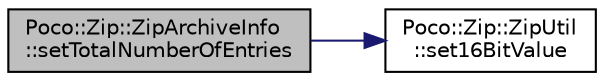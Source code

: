 digraph "Poco::Zip::ZipArchiveInfo::setTotalNumberOfEntries"
{
 // LATEX_PDF_SIZE
  edge [fontname="Helvetica",fontsize="10",labelfontname="Helvetica",labelfontsize="10"];
  node [fontname="Helvetica",fontsize="10",shape=record];
  rankdir="LR";
  Node1 [label="Poco::Zip::ZipArchiveInfo\l::setTotalNumberOfEntries",height=0.2,width=0.4,color="black", fillcolor="grey75", style="filled", fontcolor="black",tooltip="Returns the number of entries on this disk."];
  Node1 -> Node2 [color="midnightblue",fontsize="10",style="solid"];
  Node2 [label="Poco::Zip::ZipUtil\l::set16BitValue",height=0.2,width=0.4,color="black", fillcolor="white", style="filled",URL="$classPoco_1_1Zip_1_1ZipUtil.html#a87976801521952be8099ea3993256bba",tooltip=" "];
}
